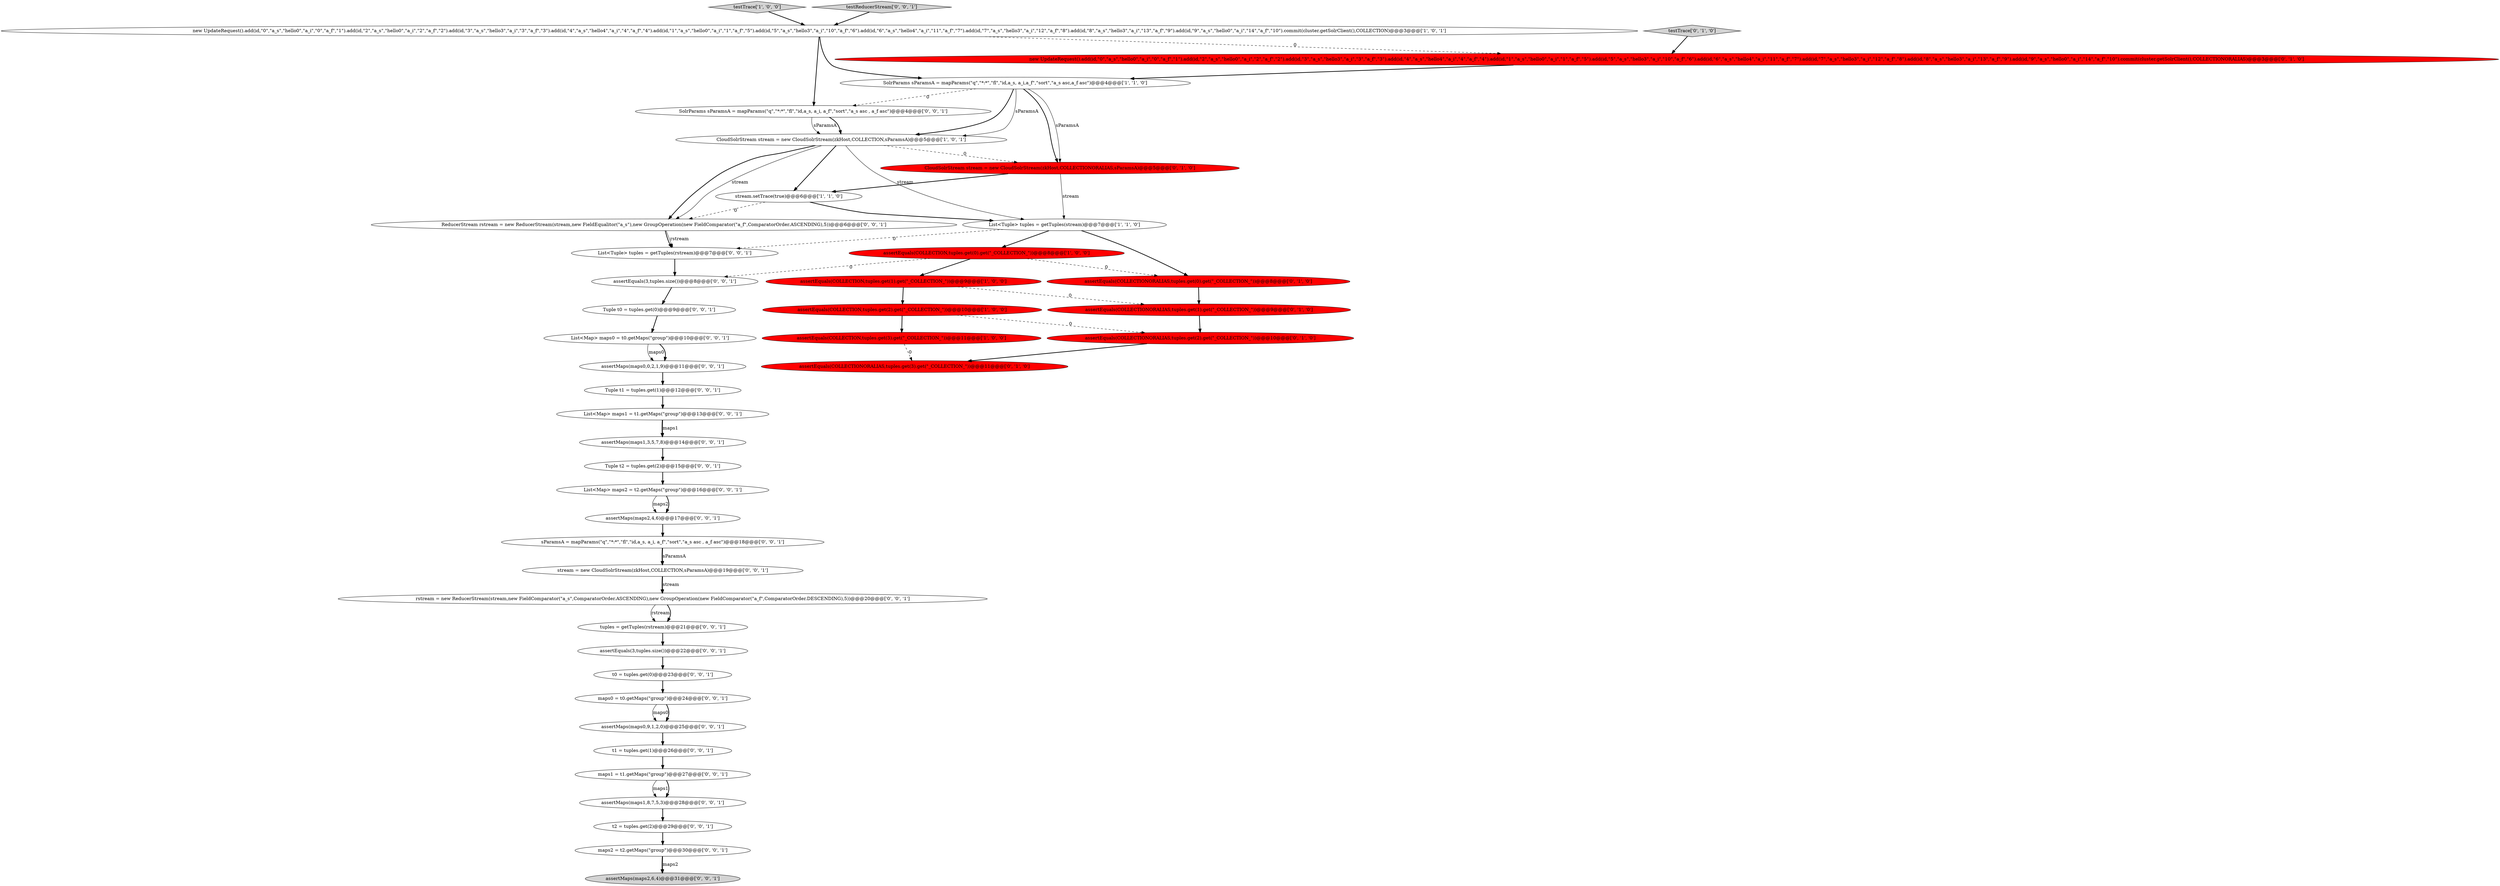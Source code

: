 digraph {
37 [style = filled, label = "maps1 = t1.getMaps(\"group\")@@@27@@@['0', '0', '1']", fillcolor = white, shape = ellipse image = "AAA0AAABBB3BBB"];
11 [style = filled, label = "assertEquals(COLLECTIONORALIAS,tuples.get(1).get(\"_COLLECTION_\"))@@@9@@@['0', '1', '0']", fillcolor = red, shape = ellipse image = "AAA1AAABBB2BBB"];
28 [style = filled, label = "tuples = getTuples(rstream)@@@21@@@['0', '0', '1']", fillcolor = white, shape = ellipse image = "AAA0AAABBB3BBB"];
13 [style = filled, label = "testTrace['0', '1', '0']", fillcolor = lightgray, shape = diamond image = "AAA0AAABBB2BBB"];
40 [style = filled, label = "rstream = new ReducerStream(stream,new FieldComparator(\"a_s\",ComparatorOrder.ASCENDING),new GroupOperation(new FieldComparator(\"a_f\",ComparatorOrder.DESCENDING),5))@@@20@@@['0', '0', '1']", fillcolor = white, shape = ellipse image = "AAA0AAABBB3BBB"];
6 [style = filled, label = "assertEquals(COLLECTION,tuples.get(2).get(\"_COLLECTION_\"))@@@10@@@['1', '0', '0']", fillcolor = red, shape = ellipse image = "AAA1AAABBB1BBB"];
27 [style = filled, label = "assertEquals(3,tuples.size())@@@22@@@['0', '0', '1']", fillcolor = white, shape = ellipse image = "AAA0AAABBB3BBB"];
10 [style = filled, label = "assertEquals(COLLECTIONORALIAS,tuples.get(0).get(\"_COLLECTION_\"))@@@8@@@['0', '1', '0']", fillcolor = red, shape = ellipse image = "AAA1AAABBB2BBB"];
12 [style = filled, label = "assertEquals(COLLECTIONORALIAS,tuples.get(3).get(\"_COLLECTION_\"))@@@11@@@['0', '1', '0']", fillcolor = red, shape = ellipse image = "AAA1AAABBB2BBB"];
18 [style = filled, label = "List<Map> maps1 = t1.getMaps(\"group\")@@@13@@@['0', '0', '1']", fillcolor = white, shape = ellipse image = "AAA0AAABBB3BBB"];
8 [style = filled, label = "assertEquals(COLLECTION,tuples.get(3).get(\"_COLLECTION_\"))@@@11@@@['1', '0', '0']", fillcolor = red, shape = ellipse image = "AAA1AAABBB1BBB"];
16 [style = filled, label = "new UpdateRequest().add(id,\"0\",\"a_s\",\"hello0\",\"a_i\",\"0\",\"a_f\",\"1\").add(id,\"2\",\"a_s\",\"hello0\",\"a_i\",\"2\",\"a_f\",\"2\").add(id,\"3\",\"a_s\",\"hello3\",\"a_i\",\"3\",\"a_f\",\"3\").add(id,\"4\",\"a_s\",\"hello4\",\"a_i\",\"4\",\"a_f\",\"4\").add(id,\"1\",\"a_s\",\"hello0\",\"a_i\",\"1\",\"a_f\",\"5\").add(id,\"5\",\"a_s\",\"hello3\",\"a_i\",\"10\",\"a_f\",\"6\").add(id,\"6\",\"a_s\",\"hello4\",\"a_i\",\"11\",\"a_f\",\"7\").add(id,\"7\",\"a_s\",\"hello3\",\"a_i\",\"12\",\"a_f\",\"8\").add(id,\"8\",\"a_s\",\"hello3\",\"a_i\",\"13\",\"a_f\",\"9\").add(id,\"9\",\"a_s\",\"hello0\",\"a_i\",\"14\",\"a_f\",\"10\").commit(cluster.getSolrClient(),COLLECTIONORALIAS)@@@3@@@['0', '1', '0']", fillcolor = red, shape = ellipse image = "AAA1AAABBB2BBB"];
1 [style = filled, label = "CloudSolrStream stream = new CloudSolrStream(zkHost,COLLECTION,sParamsA)@@@5@@@['1', '0', '1']", fillcolor = white, shape = ellipse image = "AAA0AAABBB1BBB"];
17 [style = filled, label = "stream = new CloudSolrStream(zkHost,COLLECTION,sParamsA)@@@19@@@['0', '0', '1']", fillcolor = white, shape = ellipse image = "AAA0AAABBB3BBB"];
32 [style = filled, label = "assertMaps(maps2,6,4)@@@31@@@['0', '0', '1']", fillcolor = lightgray, shape = ellipse image = "AAA0AAABBB3BBB"];
19 [style = filled, label = "t0 = tuples.get(0)@@@23@@@['0', '0', '1']", fillcolor = white, shape = ellipse image = "AAA0AAABBB3BBB"];
43 [style = filled, label = "SolrParams sParamsA = mapParams(\"q\",\"*:*\",\"fl\",\"id,a_s, a_i, a_f\",\"sort\",\"a_s asc , a_f asc\")@@@4@@@['0', '0', '1']", fillcolor = white, shape = ellipse image = "AAA0AAABBB3BBB"];
44 [style = filled, label = "t2 = tuples.get(2)@@@29@@@['0', '0', '1']", fillcolor = white, shape = ellipse image = "AAA0AAABBB3BBB"];
14 [style = filled, label = "CloudSolrStream stream = new CloudSolrStream(zkHost,COLLECTIONORALIAS,sParamsA)@@@5@@@['0', '1', '0']", fillcolor = red, shape = ellipse image = "AAA1AAABBB2BBB"];
23 [style = filled, label = "assertMaps(maps1,3,5,7,8)@@@14@@@['0', '0', '1']", fillcolor = white, shape = ellipse image = "AAA0AAABBB3BBB"];
26 [style = filled, label = "List<Map> maps0 = t0.getMaps(\"group\")@@@10@@@['0', '0', '1']", fillcolor = white, shape = ellipse image = "AAA0AAABBB3BBB"];
29 [style = filled, label = "Tuple t0 = tuples.get(0)@@@9@@@['0', '0', '1']", fillcolor = white, shape = ellipse image = "AAA0AAABBB3BBB"];
20 [style = filled, label = "assertMaps(maps0,0,2,1,9)@@@11@@@['0', '0', '1']", fillcolor = white, shape = ellipse image = "AAA0AAABBB3BBB"];
41 [style = filled, label = "Tuple t2 = tuples.get(2)@@@15@@@['0', '0', '1']", fillcolor = white, shape = ellipse image = "AAA0AAABBB3BBB"];
22 [style = filled, label = "t1 = tuples.get(1)@@@26@@@['0', '0', '1']", fillcolor = white, shape = ellipse image = "AAA0AAABBB3BBB"];
24 [style = filled, label = "ReducerStream rstream = new ReducerStream(stream,new FieldEqualitor(\"a_s\"),new GroupOperation(new FieldComparator(\"a_f\",ComparatorOrder.ASCENDING),5))@@@6@@@['0', '0', '1']", fillcolor = white, shape = ellipse image = "AAA0AAABBB3BBB"];
2 [style = filled, label = "stream.setTrace(true)@@@6@@@['1', '1', '0']", fillcolor = white, shape = ellipse image = "AAA0AAABBB1BBB"];
25 [style = filled, label = "sParamsA = mapParams(\"q\",\"*:*\",\"fl\",\"id,a_s, a_i, a_f\",\"sort\",\"a_s asc , a_f asc\")@@@18@@@['0', '0', '1']", fillcolor = white, shape = ellipse image = "AAA0AAABBB3BBB"];
3 [style = filled, label = "assertEquals(COLLECTION,tuples.get(0).get(\"_COLLECTION_\"))@@@8@@@['1', '0', '0']", fillcolor = red, shape = ellipse image = "AAA1AAABBB1BBB"];
0 [style = filled, label = "assertEquals(COLLECTION,tuples.get(1).get(\"_COLLECTION_\"))@@@9@@@['1', '0', '0']", fillcolor = red, shape = ellipse image = "AAA1AAABBB1BBB"];
33 [style = filled, label = "List<Tuple> tuples = getTuples(rstream)@@@7@@@['0', '0', '1']", fillcolor = white, shape = ellipse image = "AAA0AAABBB3BBB"];
7 [style = filled, label = "testTrace['1', '0', '0']", fillcolor = lightgray, shape = diamond image = "AAA0AAABBB1BBB"];
38 [style = filled, label = "testReducerStream['0', '0', '1']", fillcolor = lightgray, shape = diamond image = "AAA0AAABBB3BBB"];
9 [style = filled, label = "List<Tuple> tuples = getTuples(stream)@@@7@@@['1', '1', '0']", fillcolor = white, shape = ellipse image = "AAA0AAABBB1BBB"];
21 [style = filled, label = "assertMaps(maps0,9,1,2,0)@@@25@@@['0', '0', '1']", fillcolor = white, shape = ellipse image = "AAA0AAABBB3BBB"];
15 [style = filled, label = "assertEquals(COLLECTIONORALIAS,tuples.get(2).get(\"_COLLECTION_\"))@@@10@@@['0', '1', '0']", fillcolor = red, shape = ellipse image = "AAA1AAABBB2BBB"];
31 [style = filled, label = "Tuple t1 = tuples.get(1)@@@12@@@['0', '0', '1']", fillcolor = white, shape = ellipse image = "AAA0AAABBB3BBB"];
30 [style = filled, label = "assertEquals(3,tuples.size())@@@8@@@['0', '0', '1']", fillcolor = white, shape = ellipse image = "AAA0AAABBB3BBB"];
34 [style = filled, label = "maps0 = t0.getMaps(\"group\")@@@24@@@['0', '0', '1']", fillcolor = white, shape = ellipse image = "AAA0AAABBB3BBB"];
42 [style = filled, label = "assertMaps(maps2,4,6)@@@17@@@['0', '0', '1']", fillcolor = white, shape = ellipse image = "AAA0AAABBB3BBB"];
35 [style = filled, label = "assertMaps(maps1,8,7,5,3)@@@28@@@['0', '0', '1']", fillcolor = white, shape = ellipse image = "AAA0AAABBB3BBB"];
4 [style = filled, label = "SolrParams sParamsA = mapParams(\"q\",\"*:*\",\"fl\",\"id,a_s, a_i,a_f\",\"sort\",\"a_s asc,a_f asc\")@@@4@@@['1', '1', '0']", fillcolor = white, shape = ellipse image = "AAA0AAABBB1BBB"];
36 [style = filled, label = "maps2 = t2.getMaps(\"group\")@@@30@@@['0', '0', '1']", fillcolor = white, shape = ellipse image = "AAA0AAABBB3BBB"];
5 [style = filled, label = "new UpdateRequest().add(id,\"0\",\"a_s\",\"hello0\",\"a_i\",\"0\",\"a_f\",\"1\").add(id,\"2\",\"a_s\",\"hello0\",\"a_i\",\"2\",\"a_f\",\"2\").add(id,\"3\",\"a_s\",\"hello3\",\"a_i\",\"3\",\"a_f\",\"3\").add(id,\"4\",\"a_s\",\"hello4\",\"a_i\",\"4\",\"a_f\",\"4\").add(id,\"1\",\"a_s\",\"hello0\",\"a_i\",\"1\",\"a_f\",\"5\").add(id,\"5\",\"a_s\",\"hello3\",\"a_i\",\"10\",\"a_f\",\"6\").add(id,\"6\",\"a_s\",\"hello4\",\"a_i\",\"11\",\"a_f\",\"7\").add(id,\"7\",\"a_s\",\"hello3\",\"a_i\",\"12\",\"a_f\",\"8\").add(id,\"8\",\"a_s\",\"hello3\",\"a_i\",\"13\",\"a_f\",\"9\").add(id,\"9\",\"a_s\",\"hello0\",\"a_i\",\"14\",\"a_f\",\"10\").commit(cluster.getSolrClient(),COLLECTION)@@@3@@@['1', '0', '1']", fillcolor = white, shape = ellipse image = "AAA0AAABBB1BBB"];
39 [style = filled, label = "List<Map> maps2 = t2.getMaps(\"group\")@@@16@@@['0', '0', '1']", fillcolor = white, shape = ellipse image = "AAA0AAABBB3BBB"];
34->21 [style = solid, label="maps0"];
40->28 [style = solid, label="rstream"];
38->5 [style = bold, label=""];
19->34 [style = bold, label=""];
4->14 [style = bold, label=""];
26->20 [style = solid, label="maps0"];
3->30 [style = dashed, label="0"];
44->36 [style = bold, label=""];
18->23 [style = bold, label=""];
24->33 [style = solid, label="rstream"];
35->44 [style = bold, label=""];
1->14 [style = dashed, label="0"];
0->6 [style = bold, label=""];
22->37 [style = bold, label=""];
42->25 [style = bold, label=""];
17->40 [style = bold, label=""];
43->1 [style = solid, label="sParamsA"];
36->32 [style = bold, label=""];
31->18 [style = bold, label=""];
8->12 [style = dashed, label="0"];
0->11 [style = dashed, label="0"];
20->31 [style = bold, label=""];
37->35 [style = solid, label="maps1"];
2->9 [style = bold, label=""];
9->10 [style = bold, label=""];
23->41 [style = bold, label=""];
40->28 [style = bold, label=""];
14->9 [style = solid, label="stream"];
1->24 [style = solid, label="stream"];
18->23 [style = solid, label="maps1"];
25->17 [style = bold, label=""];
13->16 [style = bold, label=""];
30->29 [style = bold, label=""];
3->0 [style = bold, label=""];
11->15 [style = bold, label=""];
39->42 [style = solid, label="maps2"];
9->33 [style = dashed, label="0"];
29->26 [style = bold, label=""];
5->43 [style = bold, label=""];
5->16 [style = dashed, label="0"];
24->33 [style = bold, label=""];
7->5 [style = bold, label=""];
36->32 [style = solid, label="maps2"];
4->1 [style = solid, label="sParamsA"];
4->43 [style = dashed, label="0"];
17->40 [style = solid, label="stream"];
6->15 [style = dashed, label="0"];
21->22 [style = bold, label=""];
1->24 [style = bold, label=""];
43->1 [style = bold, label=""];
5->4 [style = bold, label=""];
6->8 [style = bold, label=""];
33->30 [style = bold, label=""];
9->3 [style = bold, label=""];
3->10 [style = dashed, label="0"];
25->17 [style = solid, label="sParamsA"];
1->2 [style = bold, label=""];
4->1 [style = bold, label=""];
14->2 [style = bold, label=""];
15->12 [style = bold, label=""];
28->27 [style = bold, label=""];
27->19 [style = bold, label=""];
16->4 [style = bold, label=""];
41->39 [style = bold, label=""];
37->35 [style = bold, label=""];
1->9 [style = solid, label="stream"];
39->42 [style = bold, label=""];
2->24 [style = dashed, label="0"];
4->14 [style = solid, label="sParamsA"];
34->21 [style = bold, label=""];
26->20 [style = bold, label=""];
10->11 [style = bold, label=""];
}
